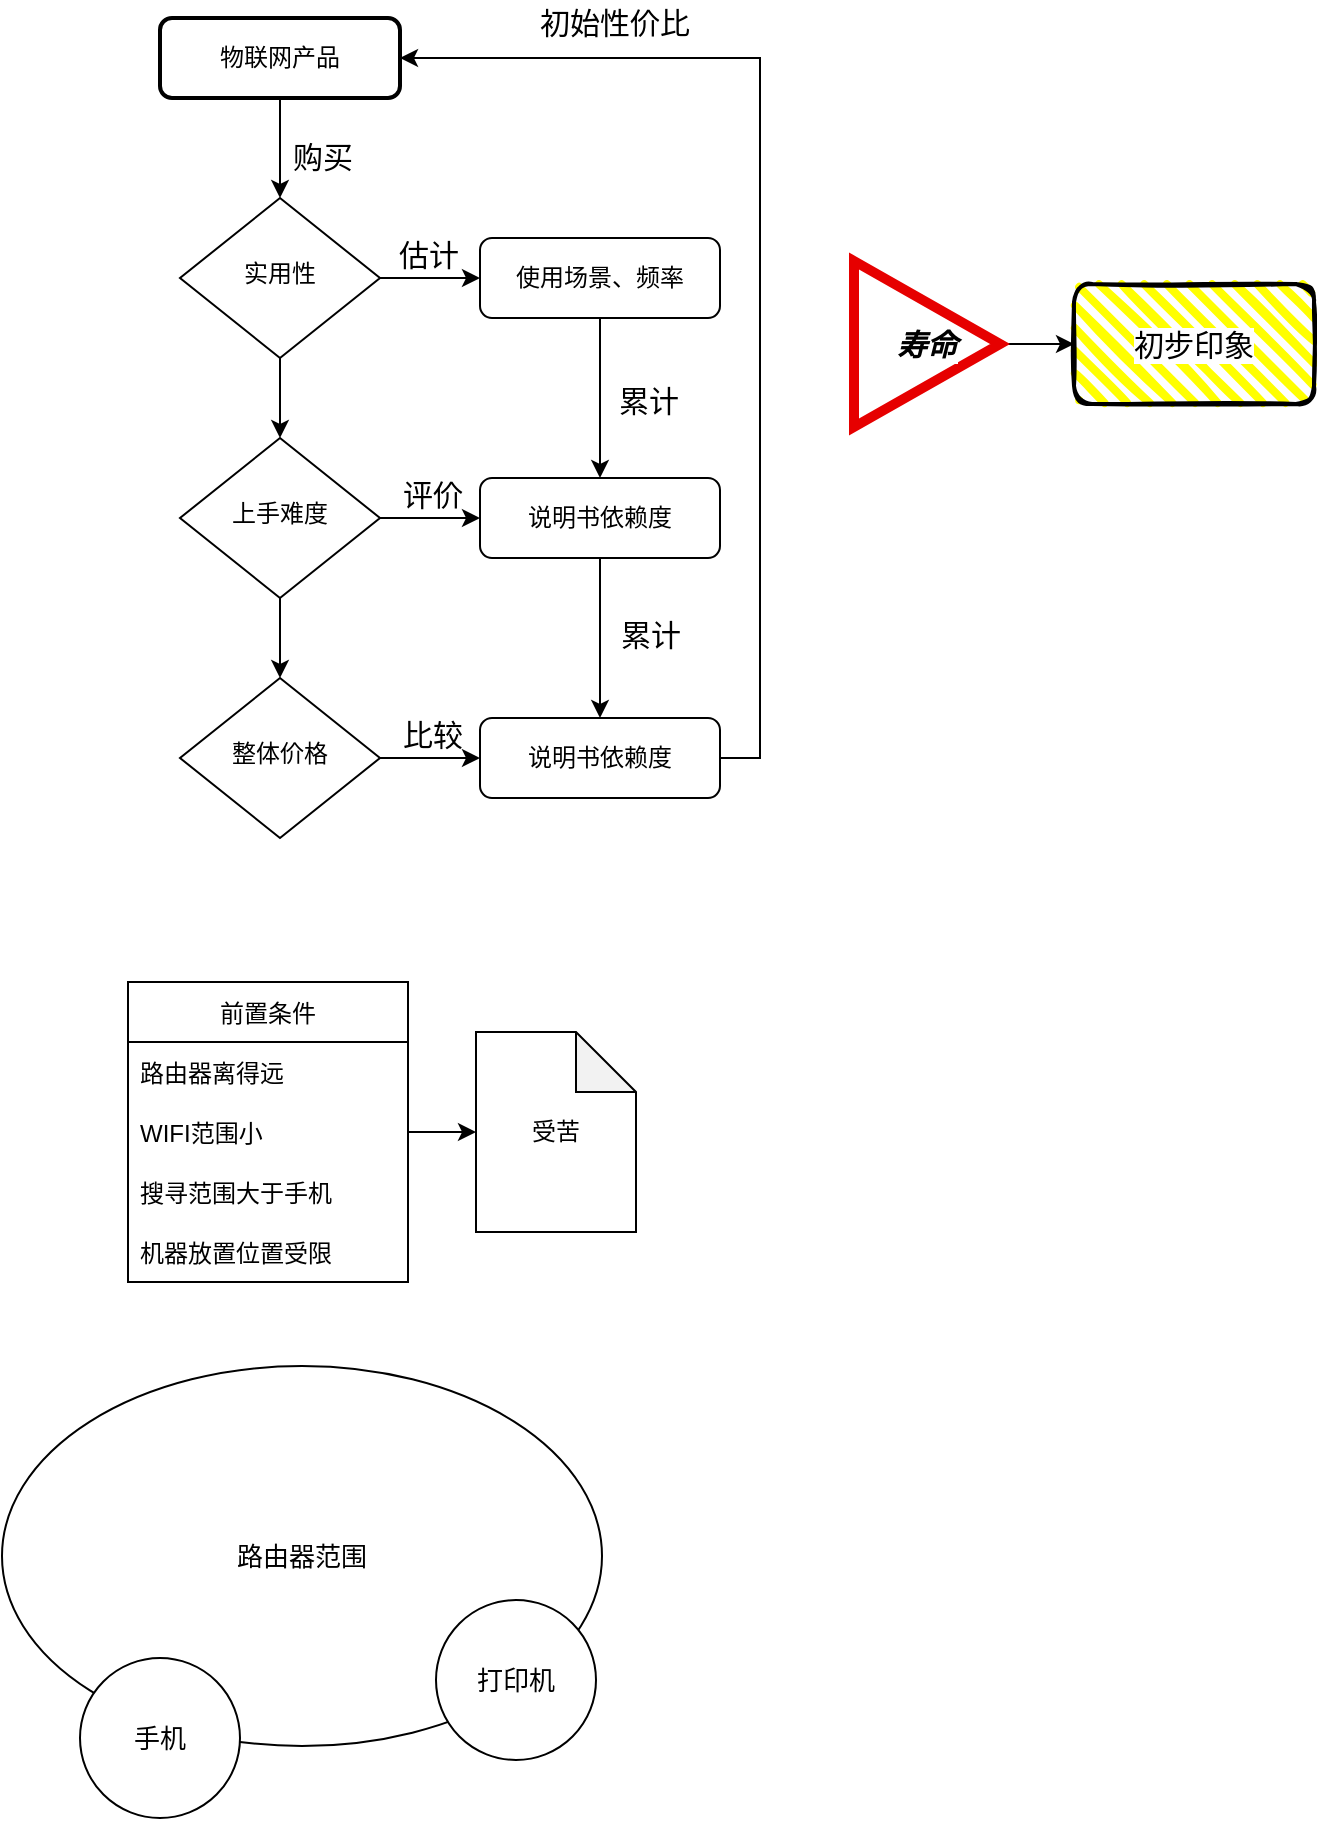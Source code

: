 <mxfile version="16.5.1" type="device"><diagram id="C5RBs43oDa-KdzZeNtuy" name="Page-1"><mxGraphModel dx="716" dy="455" grid="0" gridSize="10" guides="1" tooltips="1" connect="1" arrows="1" fold="1" page="1" pageScale="1" pageWidth="827" pageHeight="1169" background="#FFFFFF" math="0" shadow="0"><root><mxCell id="WIyWlLk6GJQsqaUBKTNV-0"/><mxCell id="WIyWlLk6GJQsqaUBKTNV-1" parent="WIyWlLk6GJQsqaUBKTNV-0"/><mxCell id="y_9Apm8YfoA-9aXYFgqa-19" value="路由器范围" style="ellipse;whiteSpace=wrap;html=1;fontSize=13;" vertex="1" parent="WIyWlLk6GJQsqaUBKTNV-1"><mxGeometry x="81" y="754" width="300" height="190" as="geometry"/></mxCell><mxCell id="UekiiYpiWB4zTrmZVmUj-14" value="购买" style="edgeStyle=orthogonalEdgeStyle;rounded=0;orthogonalLoop=1;jettySize=auto;html=1;exitX=0.5;exitY=1;exitDx=0;exitDy=0;entryX=0.5;entryY=0;entryDx=0;entryDy=0;labelBackgroundColor=none;fontSize=15;fontColor=#000000;strokeColor=default;" parent="WIyWlLk6GJQsqaUBKTNV-1" source="WIyWlLk6GJQsqaUBKTNV-3" target="WIyWlLk6GJQsqaUBKTNV-6" edge="1"><mxGeometry x="0.16" y="21" relative="1" as="geometry"><mxPoint as="offset"/></mxGeometry></mxCell><mxCell id="WIyWlLk6GJQsqaUBKTNV-3" value="物联网产品" style="rounded=1;whiteSpace=wrap;html=1;fontSize=12;glass=0;strokeWidth=2;shadow=0;labelBackgroundColor=default;strokeColor=#000000;" parent="WIyWlLk6GJQsqaUBKTNV-1" vertex="1"><mxGeometry x="160" y="80" width="120" height="40" as="geometry"/></mxCell><mxCell id="UekiiYpiWB4zTrmZVmUj-6" style="edgeStyle=orthogonalEdgeStyle;rounded=0;orthogonalLoop=1;jettySize=auto;html=1;exitX=0.5;exitY=1;exitDx=0;exitDy=0;entryX=0.5;entryY=0;entryDx=0;entryDy=0;" parent="WIyWlLk6GJQsqaUBKTNV-1" source="WIyWlLk6GJQsqaUBKTNV-6" target="WIyWlLk6GJQsqaUBKTNV-10" edge="1"><mxGeometry relative="1" as="geometry"/></mxCell><mxCell id="UekiiYpiWB4zTrmZVmUj-12" value="估计" style="edgeStyle=orthogonalEdgeStyle;rounded=0;orthogonalLoop=1;jettySize=auto;html=1;exitX=1;exitY=0.5;exitDx=0;exitDy=0;entryX=0;entryY=0.5;entryDx=0;entryDy=0;labelBackgroundColor=none;strokeColor=default;fontSize=15;" parent="WIyWlLk6GJQsqaUBKTNV-1" source="WIyWlLk6GJQsqaUBKTNV-6" target="WIyWlLk6GJQsqaUBKTNV-7" edge="1"><mxGeometry x="-0.04" y="12" relative="1" as="geometry"><mxPoint as="offset"/></mxGeometry></mxCell><mxCell id="WIyWlLk6GJQsqaUBKTNV-6" value="实用性" style="rhombus;whiteSpace=wrap;html=1;shadow=0;fontFamily=Helvetica;fontSize=12;align=center;strokeWidth=1;spacing=6;spacingTop=-4;" parent="WIyWlLk6GJQsqaUBKTNV-1" vertex="1"><mxGeometry x="170" y="170" width="100" height="80" as="geometry"/></mxCell><mxCell id="UekiiYpiWB4zTrmZVmUj-7" value="累计" style="edgeStyle=orthogonalEdgeStyle;rounded=0;orthogonalLoop=1;jettySize=auto;html=1;exitX=0.5;exitY=1;exitDx=0;exitDy=0;entryX=0.5;entryY=0;entryDx=0;entryDy=0;strokeColor=default;labelBackgroundColor=none;fontSize=15;" parent="WIyWlLk6GJQsqaUBKTNV-1" source="WIyWlLk6GJQsqaUBKTNV-7" target="WIyWlLk6GJQsqaUBKTNV-12" edge="1"><mxGeometry x="0.025" y="24" relative="1" as="geometry"><mxPoint as="offset"/></mxGeometry></mxCell><mxCell id="WIyWlLk6GJQsqaUBKTNV-7" value="使用场景、频率" style="rounded=1;whiteSpace=wrap;html=1;fontSize=12;glass=0;strokeWidth=1;shadow=0;" parent="WIyWlLk6GJQsqaUBKTNV-1" vertex="1"><mxGeometry x="320" y="190" width="120" height="40" as="geometry"/></mxCell><mxCell id="UekiiYpiWB4zTrmZVmUj-4" style="edgeStyle=orthogonalEdgeStyle;rounded=0;orthogonalLoop=1;jettySize=auto;html=1;exitX=0.5;exitY=1;exitDx=0;exitDy=0;entryX=0.5;entryY=0;entryDx=0;entryDy=0;" parent="WIyWlLk6GJQsqaUBKTNV-1" source="WIyWlLk6GJQsqaUBKTNV-10" target="UekiiYpiWB4zTrmZVmUj-0" edge="1"><mxGeometry relative="1" as="geometry"/></mxCell><mxCell id="UekiiYpiWB4zTrmZVmUj-11" value="评价" style="edgeStyle=orthogonalEdgeStyle;rounded=0;orthogonalLoop=1;jettySize=auto;html=1;exitX=1;exitY=0.5;exitDx=0;exitDy=0;entryX=0;entryY=0.5;entryDx=0;entryDy=0;labelBackgroundColor=none;strokeColor=default;fontSize=15;" parent="WIyWlLk6GJQsqaUBKTNV-1" source="WIyWlLk6GJQsqaUBKTNV-10" target="WIyWlLk6GJQsqaUBKTNV-12" edge="1"><mxGeometry x="0.04" y="12" relative="1" as="geometry"><mxPoint as="offset"/></mxGeometry></mxCell><mxCell id="WIyWlLk6GJQsqaUBKTNV-10" value="上手难度" style="rhombus;whiteSpace=wrap;html=1;shadow=0;fontFamily=Helvetica;fontSize=12;align=center;strokeWidth=1;spacing=6;spacingTop=-4;" parent="WIyWlLk6GJQsqaUBKTNV-1" vertex="1"><mxGeometry x="170" y="290" width="100" height="80" as="geometry"/></mxCell><mxCell id="UekiiYpiWB4zTrmZVmUj-10" value="累计" style="edgeStyle=orthogonalEdgeStyle;rounded=0;orthogonalLoop=1;jettySize=auto;html=1;exitX=0.5;exitY=1;exitDx=0;exitDy=0;entryX=0.5;entryY=0;entryDx=0;entryDy=0;labelBackgroundColor=none;strokeColor=default;fontSize=15;" parent="WIyWlLk6GJQsqaUBKTNV-1" source="WIyWlLk6GJQsqaUBKTNV-12" target="UekiiYpiWB4zTrmZVmUj-8" edge="1"><mxGeometry x="-0.05" y="25" relative="1" as="geometry"><mxPoint as="offset"/></mxGeometry></mxCell><mxCell id="WIyWlLk6GJQsqaUBKTNV-12" value="说明书依赖度" style="rounded=1;whiteSpace=wrap;html=1;fontSize=12;glass=0;strokeWidth=1;shadow=0;" parent="WIyWlLk6GJQsqaUBKTNV-1" vertex="1"><mxGeometry x="320" y="310" width="120" height="40" as="geometry"/></mxCell><mxCell id="UekiiYpiWB4zTrmZVmUj-9" value="比较" style="edgeStyle=orthogonalEdgeStyle;rounded=0;orthogonalLoop=1;jettySize=auto;html=1;exitX=1;exitY=0.5;exitDx=0;exitDy=0;entryX=0;entryY=0.5;entryDx=0;entryDy=0;labelBackgroundColor=none;strokeColor=default;fontSize=15;" parent="WIyWlLk6GJQsqaUBKTNV-1" source="UekiiYpiWB4zTrmZVmUj-0" target="UekiiYpiWB4zTrmZVmUj-8" edge="1"><mxGeometry x="0.04" y="12" relative="1" as="geometry"><mxPoint as="offset"/></mxGeometry></mxCell><mxCell id="UekiiYpiWB4zTrmZVmUj-0" value="整体价格" style="rhombus;whiteSpace=wrap;html=1;shadow=0;fontFamily=Helvetica;fontSize=12;align=center;strokeWidth=1;spacing=6;spacingTop=-4;" parent="WIyWlLk6GJQsqaUBKTNV-1" vertex="1"><mxGeometry x="170" y="410" width="100" height="80" as="geometry"/></mxCell><mxCell id="UekiiYpiWB4zTrmZVmUj-15" style="edgeStyle=orthogonalEdgeStyle;rounded=0;orthogonalLoop=1;jettySize=auto;html=1;exitX=1;exitY=0.5;exitDx=0;exitDy=0;entryX=1;entryY=0.5;entryDx=0;entryDy=0;labelBackgroundColor=none;fontSize=15;fontColor=#000000;strokeColor=default;" parent="WIyWlLk6GJQsqaUBKTNV-1" source="UekiiYpiWB4zTrmZVmUj-8" target="WIyWlLk6GJQsqaUBKTNV-3" edge="1"><mxGeometry relative="1" as="geometry"/></mxCell><mxCell id="UekiiYpiWB4zTrmZVmUj-8" value="说明书依赖度" style="rounded=1;whiteSpace=wrap;html=1;fontSize=12;glass=0;strokeWidth=1;shadow=0;" parent="WIyWlLk6GJQsqaUBKTNV-1" vertex="1"><mxGeometry x="320" y="430" width="120" height="40" as="geometry"/></mxCell><mxCell id="UekiiYpiWB4zTrmZVmUj-16" value="初始性价比" style="text;html=1;align=center;verticalAlign=middle;resizable=0;points=[];autosize=1;strokeColor=none;fillColor=none;fontSize=15;fontColor=#000000;" parent="WIyWlLk6GJQsqaUBKTNV-1" vertex="1"><mxGeometry x="344" y="71" width="85" height="22" as="geometry"/></mxCell><mxCell id="UekiiYpiWB4zTrmZVmUj-24" style="edgeStyle=orthogonalEdgeStyle;rounded=0;orthogonalLoop=1;jettySize=auto;html=1;exitX=1;exitY=0.5;exitDx=0;exitDy=0;entryX=0;entryY=0.5;entryDx=0;entryDy=0;labelBackgroundColor=none;fontSize=15;fontColor=#000000;strokeColor=default;" parent="WIyWlLk6GJQsqaUBKTNV-1" source="UekiiYpiWB4zTrmZVmUj-21" target="UekiiYpiWB4zTrmZVmUj-23" edge="1"><mxGeometry relative="1" as="geometry"/></mxCell><mxCell id="UekiiYpiWB4zTrmZVmUj-21" value="&lt;b&gt;&lt;i&gt;寿命&lt;/i&gt;&lt;/b&gt;" style="triangle;whiteSpace=wrap;html=1;labelBackgroundColor=default;fontSize=15;fontColor=#000000;strokeColor=#E60000;strokeWidth=5;fillColor=default;" parent="WIyWlLk6GJQsqaUBKTNV-1" vertex="1"><mxGeometry x="507" y="201.5" width="73" height="83" as="geometry"/></mxCell><mxCell id="UekiiYpiWB4zTrmZVmUj-23" value="初步印象" style="rounded=1;whiteSpace=wrap;html=1;strokeWidth=2;fillWeight=4;hachureGap=8;hachureAngle=45;fillColor=#FFFF00;sketch=1;labelBackgroundColor=default;fontSize=15;fontColor=#000000;" parent="WIyWlLk6GJQsqaUBKTNV-1" vertex="1"><mxGeometry x="617" y="213" width="120" height="60" as="geometry"/></mxCell><mxCell id="y_9Apm8YfoA-9aXYFgqa-1" value="前置条件" style="swimlane;fontStyle=0;childLayout=stackLayout;horizontal=1;startSize=30;horizontalStack=0;resizeParent=1;resizeParentMax=0;resizeLast=0;collapsible=1;marginBottom=0;" vertex="1" parent="WIyWlLk6GJQsqaUBKTNV-1"><mxGeometry x="144" y="562" width="140" height="150" as="geometry"/></mxCell><mxCell id="y_9Apm8YfoA-9aXYFgqa-2" value="路由器离得远" style="text;strokeColor=none;fillColor=none;align=left;verticalAlign=middle;spacingLeft=4;spacingRight=4;overflow=hidden;points=[[0,0.5],[1,0.5]];portConstraint=eastwest;rotatable=0;" vertex="1" parent="y_9Apm8YfoA-9aXYFgqa-1"><mxGeometry y="30" width="140" height="30" as="geometry"/></mxCell><mxCell id="y_9Apm8YfoA-9aXYFgqa-3" value="WIFI范围小" style="text;strokeColor=none;fillColor=none;align=left;verticalAlign=middle;spacingLeft=4;spacingRight=4;overflow=hidden;points=[[0,0.5],[1,0.5]];portConstraint=eastwest;rotatable=0;" vertex="1" parent="y_9Apm8YfoA-9aXYFgqa-1"><mxGeometry y="60" width="140" height="30" as="geometry"/></mxCell><mxCell id="y_9Apm8YfoA-9aXYFgqa-13" value="搜寻范围大于手机" style="text;strokeColor=none;fillColor=none;align=left;verticalAlign=middle;spacingLeft=4;spacingRight=4;overflow=hidden;points=[[0,0.5],[1,0.5]];portConstraint=eastwest;rotatable=0;" vertex="1" parent="y_9Apm8YfoA-9aXYFgqa-1"><mxGeometry y="90" width="140" height="30" as="geometry"/></mxCell><mxCell id="y_9Apm8YfoA-9aXYFgqa-4" value="机器放置位置受限" style="text;strokeColor=none;fillColor=none;align=left;verticalAlign=middle;spacingLeft=4;spacingRight=4;overflow=hidden;points=[[0,0.5],[1,0.5]];portConstraint=eastwest;rotatable=0;" vertex="1" parent="y_9Apm8YfoA-9aXYFgqa-1"><mxGeometry y="120" width="140" height="30" as="geometry"/></mxCell><mxCell id="y_9Apm8YfoA-9aXYFgqa-10" value="受苦" style="shape=note;whiteSpace=wrap;html=1;backgroundOutline=1;darkOpacity=0.05;" vertex="1" parent="WIyWlLk6GJQsqaUBKTNV-1"><mxGeometry x="318" y="587" width="80" height="100" as="geometry"/></mxCell><mxCell id="y_9Apm8YfoA-9aXYFgqa-14" style="edgeStyle=orthogonalEdgeStyle;rounded=0;orthogonalLoop=1;jettySize=auto;html=1;exitX=1;exitY=0.5;exitDx=0;exitDy=0;entryX=0;entryY=0.5;entryDx=0;entryDy=0;entryPerimeter=0;fontSize=13;" edge="1" parent="WIyWlLk6GJQsqaUBKTNV-1" source="y_9Apm8YfoA-9aXYFgqa-3" target="y_9Apm8YfoA-9aXYFgqa-10"><mxGeometry relative="1" as="geometry"/></mxCell><mxCell id="y_9Apm8YfoA-9aXYFgqa-20" value="手机" style="ellipse;whiteSpace=wrap;html=1;aspect=fixed;fontSize=13;" vertex="1" parent="WIyWlLk6GJQsqaUBKTNV-1"><mxGeometry x="120" y="900" width="80" height="80" as="geometry"/></mxCell><mxCell id="y_9Apm8YfoA-9aXYFgqa-21" value="打印机" style="ellipse;whiteSpace=wrap;html=1;aspect=fixed;fontSize=13;" vertex="1" parent="WIyWlLk6GJQsqaUBKTNV-1"><mxGeometry x="298" y="871" width="80" height="80" as="geometry"/></mxCell></root></mxGraphModel></diagram></mxfile>